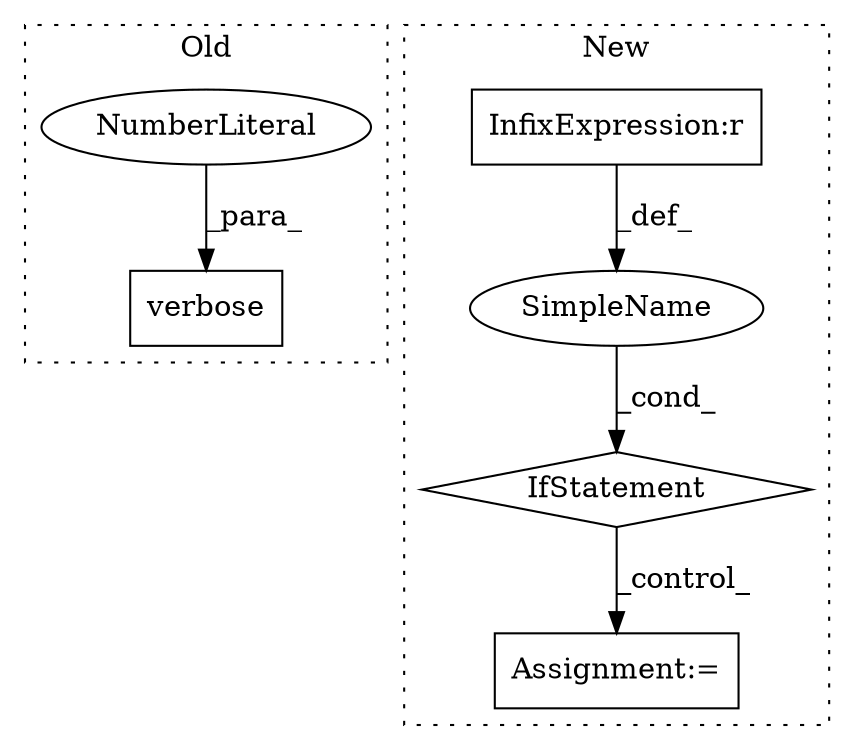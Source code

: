 digraph G {
subgraph cluster0 {
1 [label="verbose" a="32" s="6259,6316" l="8,1" shape="box"];
5 [label="NumberLiteral" a="34" s="6267" l="1" shape="ellipse"];
label = "Old";
style="dotted";
}
subgraph cluster1 {
2 [label="IfStatement" a="25" s="6646,6665" l="4,2" shape="diamond"];
3 [label="SimpleName" a="42" s="" l="" shape="ellipse"];
4 [label="Assignment:=" a="7" s="6731" l="1" shape="box"];
6 [label="InfixExpression:r" a="27" s="6657" l="4" shape="box"];
label = "New";
style="dotted";
}
2 -> 4 [label="_control_"];
3 -> 2 [label="_cond_"];
5 -> 1 [label="_para_"];
6 -> 3 [label="_def_"];
}